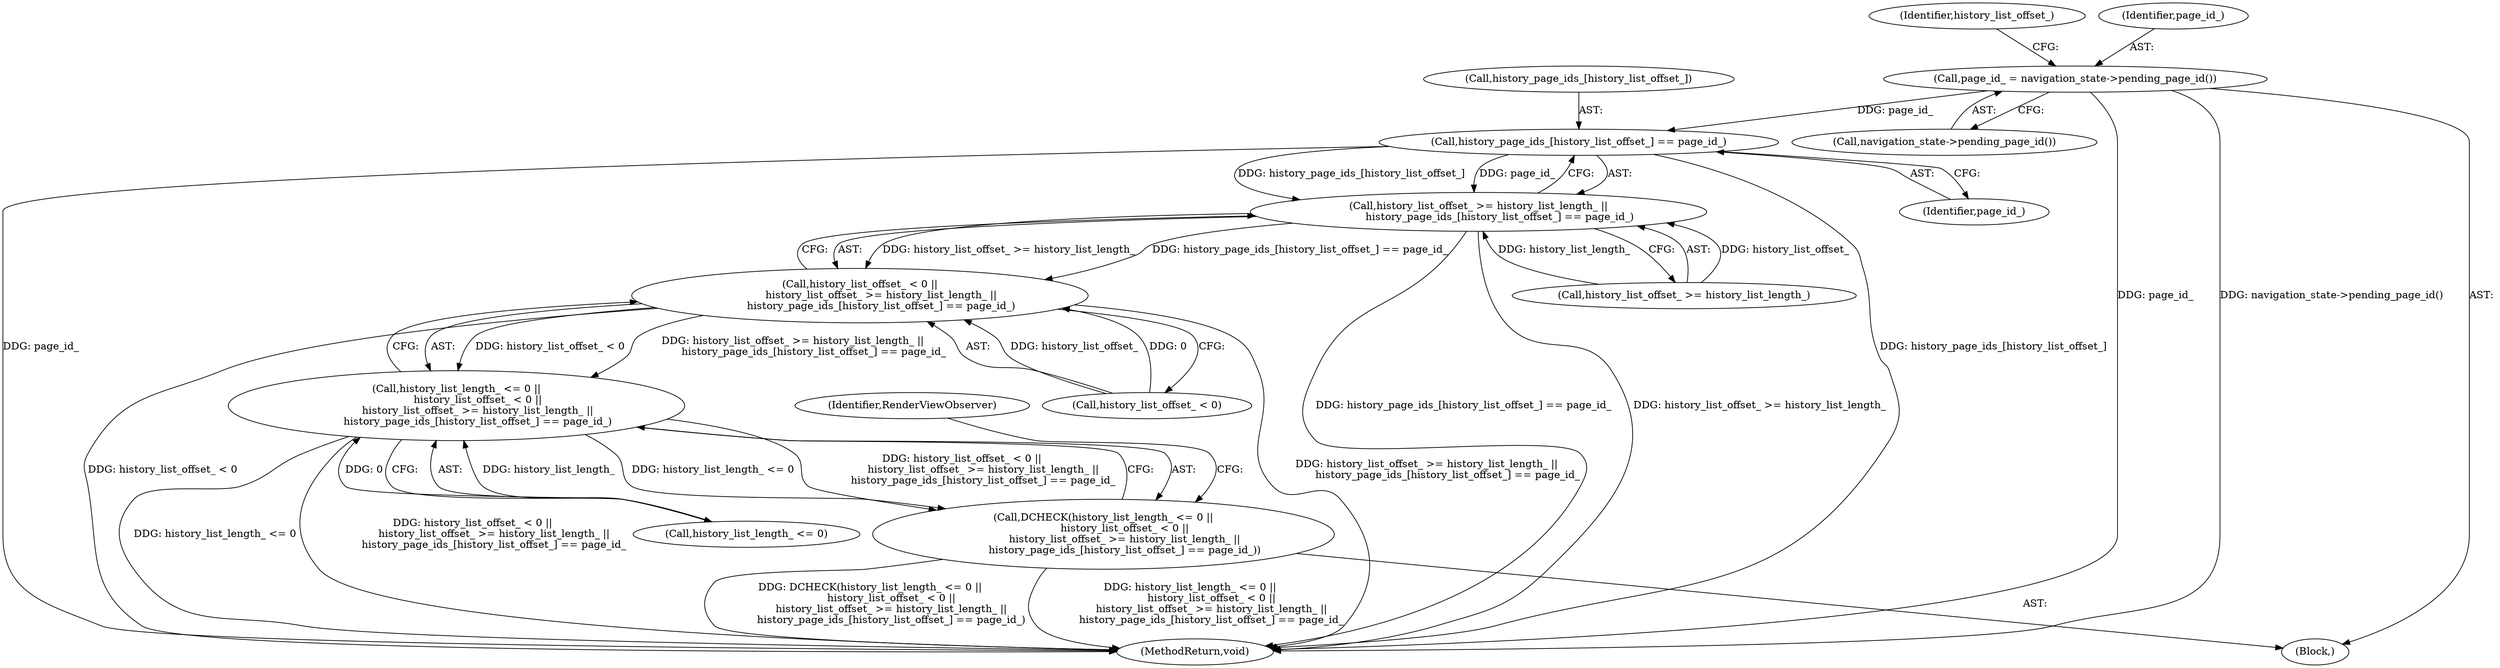 digraph "0_Chrome_58436a1770176ece2c02b28a57bba2a89db5d58b_2@array" {
"1000197" [label="(Call,history_page_ids_[history_list_offset_] == page_id_)"];
"1000178" [label="(Call,page_id_ = navigation_state->pending_page_id())"];
"1000193" [label="(Call,history_list_offset_ >= history_list_length_ ||\n             history_page_ids_[history_list_offset_] == page_id_)"];
"1000189" [label="(Call,history_list_offset_ < 0 ||\n             history_list_offset_ >= history_list_length_ ||\n             history_page_ids_[history_list_offset_] == page_id_)"];
"1000185" [label="(Call,history_list_length_ <= 0 ||\n             history_list_offset_ < 0 ||\n             history_list_offset_ >= history_list_length_ ||\n             history_page_ids_[history_list_offset_] == page_id_)"];
"1000184" [label="(Call,DCHECK(history_list_length_ <= 0 ||\n             history_list_offset_ < 0 ||\n             history_list_offset_ >= history_list_length_ ||\n             history_page_ids_[history_list_offset_] == page_id_))"];
"1000186" [label="(Call,history_list_length_ <= 0)"];
"1000190" [label="(Call,history_list_offset_ < 0)"];
"1000180" [label="(Call,navigation_state->pending_page_id())"];
"1000189" [label="(Call,history_list_offset_ < 0 ||\n             history_list_offset_ >= history_list_length_ ||\n             history_page_ids_[history_list_offset_] == page_id_)"];
"1000175" [label="(Block,)"];
"1000178" [label="(Call,page_id_ = navigation_state->pending_page_id())"];
"1000201" [label="(Identifier,page_id_)"];
"1000194" [label="(Call,history_list_offset_ >= history_list_length_)"];
"1000193" [label="(Call,history_list_offset_ >= history_list_length_ ||\n             history_page_ids_[history_list_offset_] == page_id_)"];
"1000218" [label="(MethodReturn,void)"];
"1000203" [label="(Identifier,RenderViewObserver)"];
"1000198" [label="(Call,history_page_ids_[history_list_offset_])"];
"1000182" [label="(Identifier,history_list_offset_)"];
"1000184" [label="(Call,DCHECK(history_list_length_ <= 0 ||\n             history_list_offset_ < 0 ||\n             history_list_offset_ >= history_list_length_ ||\n             history_page_ids_[history_list_offset_] == page_id_))"];
"1000185" [label="(Call,history_list_length_ <= 0 ||\n             history_list_offset_ < 0 ||\n             history_list_offset_ >= history_list_length_ ||\n             history_page_ids_[history_list_offset_] == page_id_)"];
"1000179" [label="(Identifier,page_id_)"];
"1000197" [label="(Call,history_page_ids_[history_list_offset_] == page_id_)"];
"1000197" -> "1000193"  [label="AST: "];
"1000197" -> "1000201"  [label="CFG: "];
"1000198" -> "1000197"  [label="AST: "];
"1000201" -> "1000197"  [label="AST: "];
"1000193" -> "1000197"  [label="CFG: "];
"1000197" -> "1000218"  [label="DDG: page_id_"];
"1000197" -> "1000218"  [label="DDG: history_page_ids_[history_list_offset_]"];
"1000197" -> "1000193"  [label="DDG: history_page_ids_[history_list_offset_]"];
"1000197" -> "1000193"  [label="DDG: page_id_"];
"1000178" -> "1000197"  [label="DDG: page_id_"];
"1000178" -> "1000175"  [label="AST: "];
"1000178" -> "1000180"  [label="CFG: "];
"1000179" -> "1000178"  [label="AST: "];
"1000180" -> "1000178"  [label="AST: "];
"1000182" -> "1000178"  [label="CFG: "];
"1000178" -> "1000218"  [label="DDG: page_id_"];
"1000178" -> "1000218"  [label="DDG: navigation_state->pending_page_id()"];
"1000193" -> "1000189"  [label="AST: "];
"1000193" -> "1000194"  [label="CFG: "];
"1000194" -> "1000193"  [label="AST: "];
"1000189" -> "1000193"  [label="CFG: "];
"1000193" -> "1000218"  [label="DDG: history_page_ids_[history_list_offset_] == page_id_"];
"1000193" -> "1000218"  [label="DDG: history_list_offset_ >= history_list_length_"];
"1000193" -> "1000189"  [label="DDG: history_list_offset_ >= history_list_length_"];
"1000193" -> "1000189"  [label="DDG: history_page_ids_[history_list_offset_] == page_id_"];
"1000194" -> "1000193"  [label="DDG: history_list_offset_"];
"1000194" -> "1000193"  [label="DDG: history_list_length_"];
"1000189" -> "1000185"  [label="AST: "];
"1000189" -> "1000190"  [label="CFG: "];
"1000190" -> "1000189"  [label="AST: "];
"1000185" -> "1000189"  [label="CFG: "];
"1000189" -> "1000218"  [label="DDG: history_list_offset_ < 0"];
"1000189" -> "1000218"  [label="DDG: history_list_offset_ >= history_list_length_ ||\n             history_page_ids_[history_list_offset_] == page_id_"];
"1000189" -> "1000185"  [label="DDG: history_list_offset_ < 0"];
"1000189" -> "1000185"  [label="DDG: history_list_offset_ >= history_list_length_ ||\n             history_page_ids_[history_list_offset_] == page_id_"];
"1000190" -> "1000189"  [label="DDG: history_list_offset_"];
"1000190" -> "1000189"  [label="DDG: 0"];
"1000185" -> "1000184"  [label="AST: "];
"1000185" -> "1000186"  [label="CFG: "];
"1000186" -> "1000185"  [label="AST: "];
"1000184" -> "1000185"  [label="CFG: "];
"1000185" -> "1000218"  [label="DDG: history_list_length_ <= 0"];
"1000185" -> "1000218"  [label="DDG: history_list_offset_ < 0 ||\n             history_list_offset_ >= history_list_length_ ||\n             history_page_ids_[history_list_offset_] == page_id_"];
"1000185" -> "1000184"  [label="DDG: history_list_length_ <= 0"];
"1000185" -> "1000184"  [label="DDG: history_list_offset_ < 0 ||\n             history_list_offset_ >= history_list_length_ ||\n             history_page_ids_[history_list_offset_] == page_id_"];
"1000186" -> "1000185"  [label="DDG: history_list_length_"];
"1000186" -> "1000185"  [label="DDG: 0"];
"1000184" -> "1000175"  [label="AST: "];
"1000203" -> "1000184"  [label="CFG: "];
"1000184" -> "1000218"  [label="DDG: history_list_length_ <= 0 ||\n             history_list_offset_ < 0 ||\n             history_list_offset_ >= history_list_length_ ||\n             history_page_ids_[history_list_offset_] == page_id_"];
"1000184" -> "1000218"  [label="DDG: DCHECK(history_list_length_ <= 0 ||\n             history_list_offset_ < 0 ||\n             history_list_offset_ >= history_list_length_ ||\n             history_page_ids_[history_list_offset_] == page_id_)"];
}

